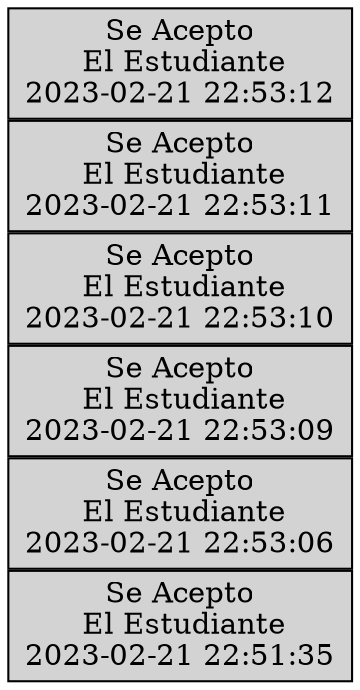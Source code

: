 digraph Pila {
node [shape=box, width=1.2, height=0.6, style=filled, fillcolor=lightgray];
rankdir=LR;
nodesep=0;
n0 [label="Se Acepto
 El Estudiante
2023-02-21 22:51:35"];
n1 [label="Se Acepto
 El Estudiante
2023-02-21 22:53:06"];
n2 [label="Se Acepto
 El Estudiante
2023-02-21 22:53:09"];
n3 [label="Se Acepto
 El Estudiante
2023-02-21 22:53:10"];
n4 [label="Se Acepto
 El Estudiante
2023-02-21 22:53:11"];
n5 [label="Se Acepto
 El Estudiante
2023-02-21 22:53:12"];
}
